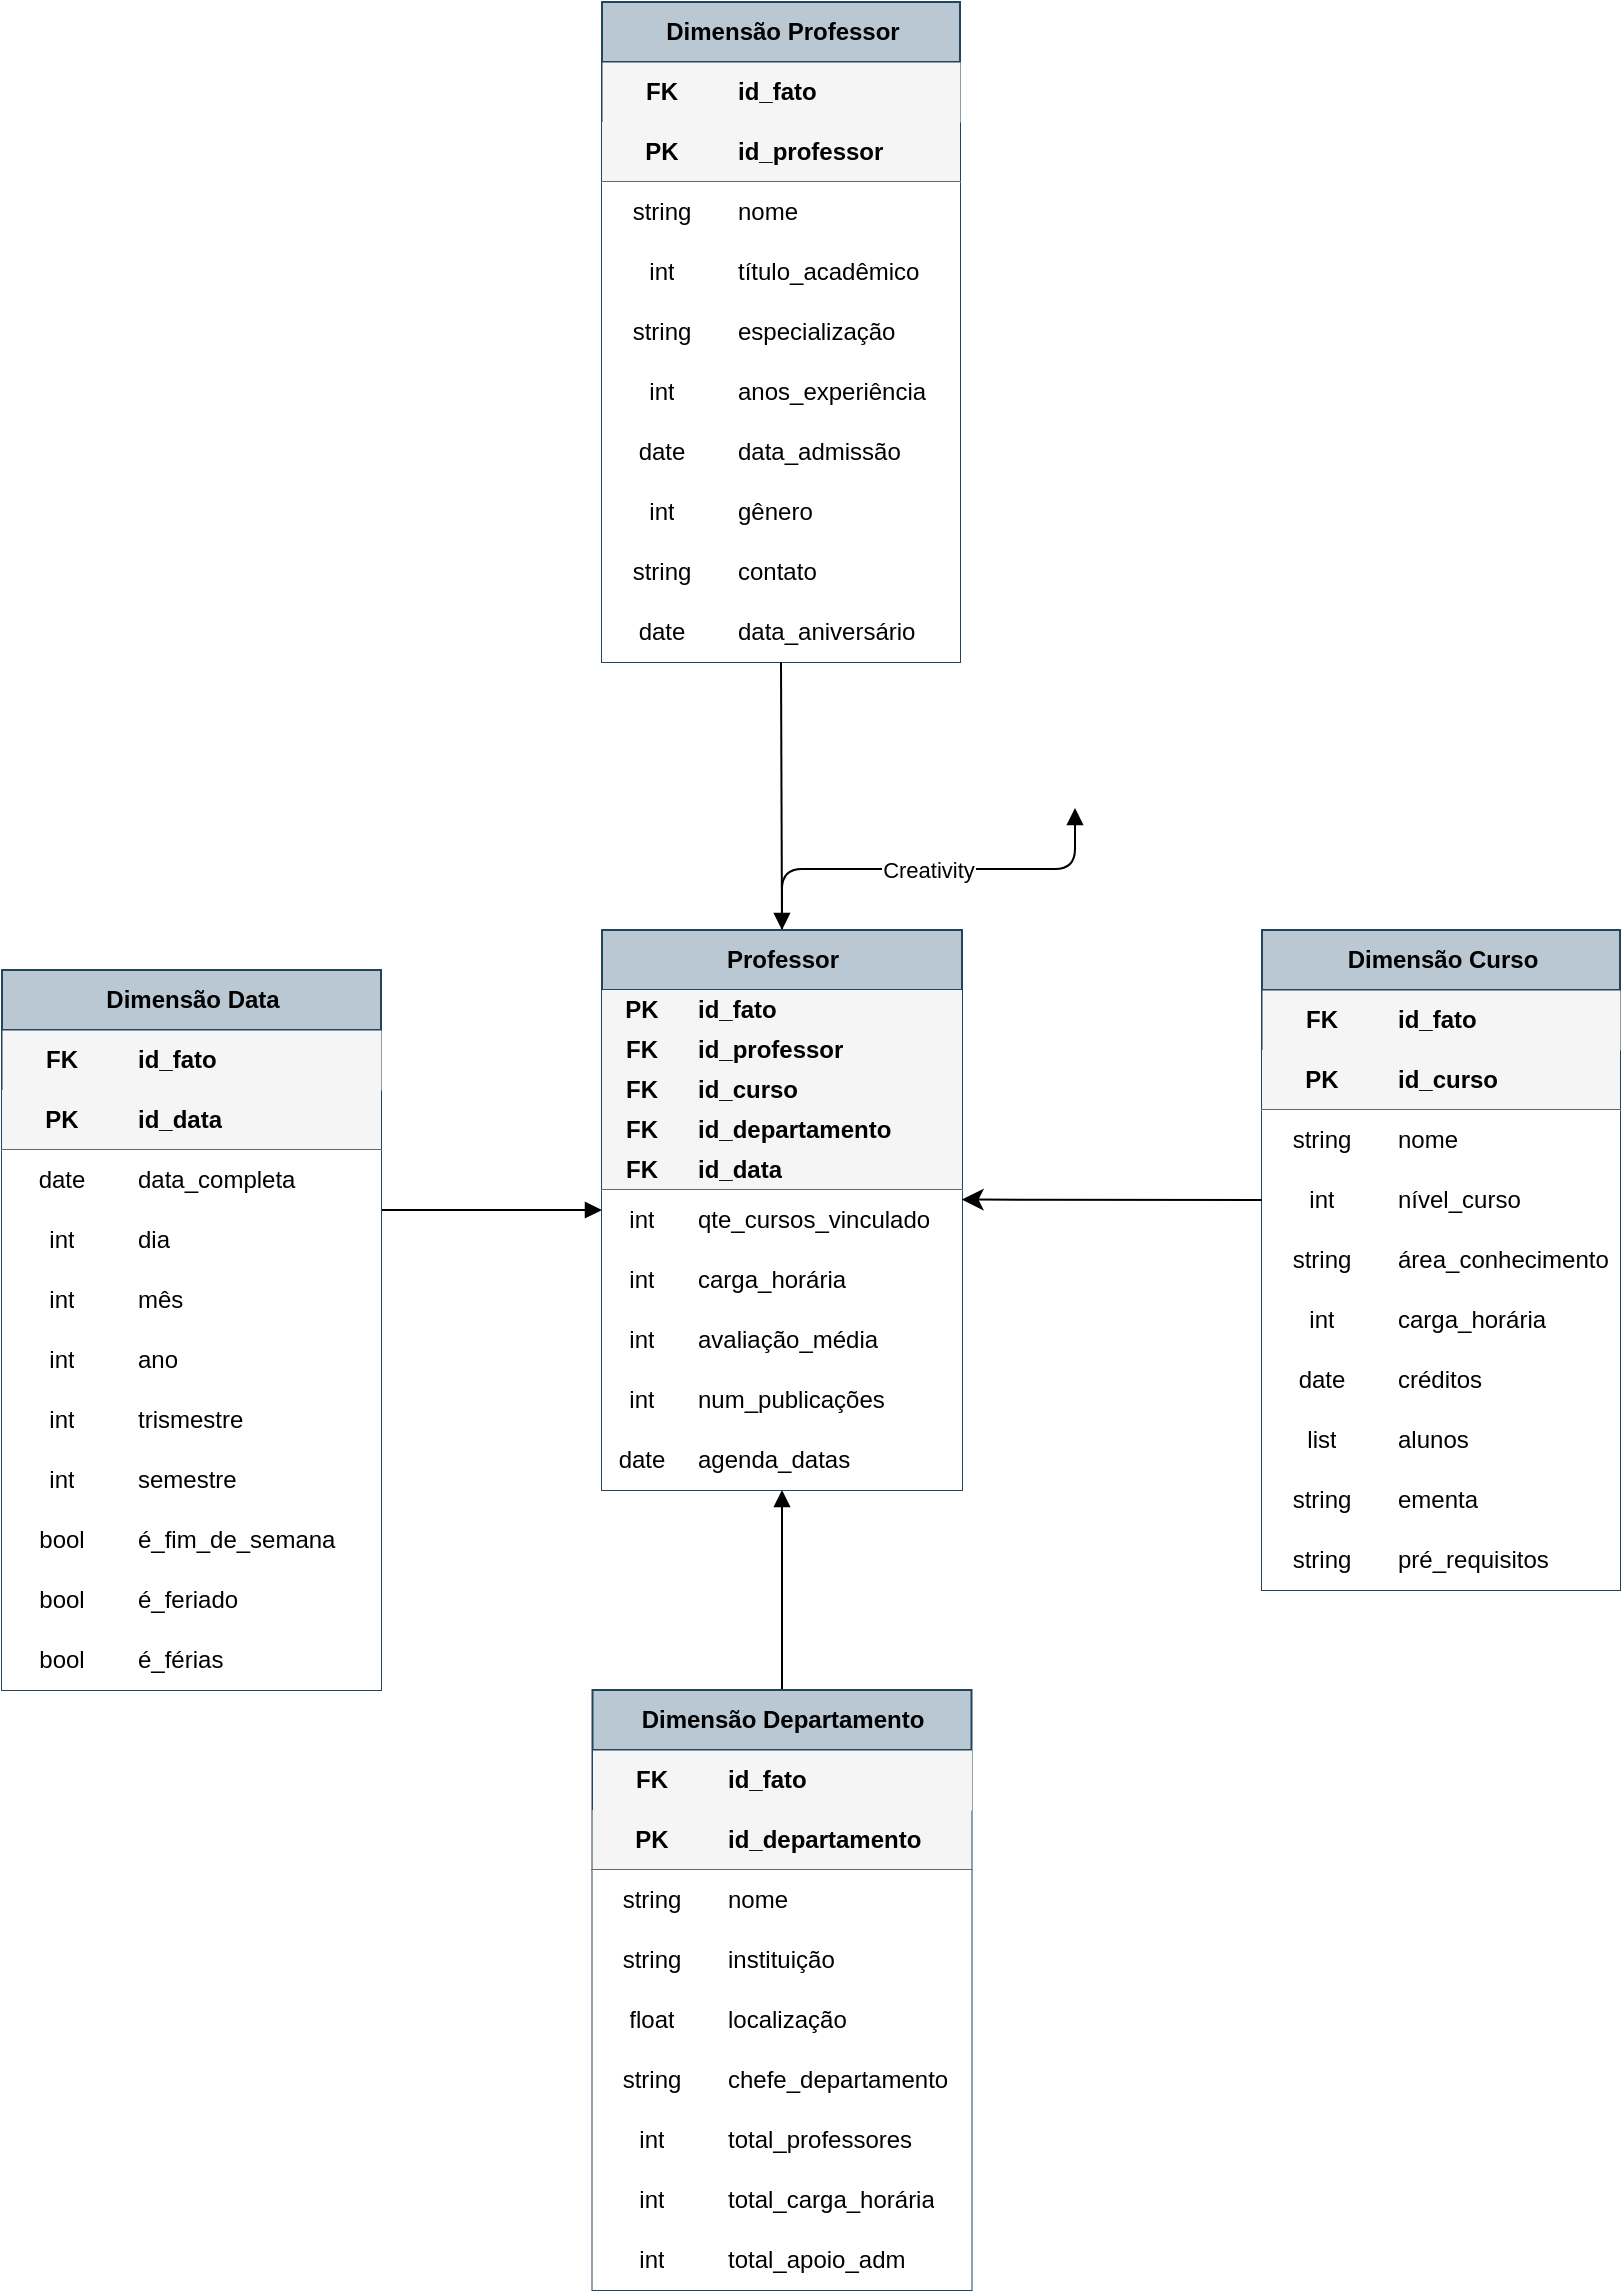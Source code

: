 <mxfile version="24.7.17">
  <diagram name="Página-1" id="LI6zKejqzoOZ4lU1Wwnc">
    <mxGraphModel dx="662" dy="1784" grid="1" gridSize="10" guides="1" tooltips="1" connect="1" arrows="1" fold="1" page="1" pageScale="1" pageWidth="827" pageHeight="1169" math="0" shadow="0">
      <root>
        <mxCell id="0" />
        <mxCell id="1" parent="0" />
        <mxCell id="3" value="Dimensão Professor" style="shape=table;startSize=30;container=1;collapsible=1;childLayout=tableLayout;fixedRows=1;rowLines=0;fontStyle=1;align=center;resizeLast=1;html=1;fillColor=#bac8d3;strokeColor=#23445d;" parent="1" vertex="1">
          <mxGeometry x="470" y="-584" width="179" height="330" as="geometry" />
        </mxCell>
        <mxCell id="rkIAZnVEyB4yk_OKIuoK-241" style="shape=tableRow;horizontal=0;startSize=0;swimlaneHead=0;swimlaneBody=0;fillColor=#f5f5f5;collapsible=0;dropTarget=0;points=[[0,0.5],[1,0.5]];portConstraint=eastwest;top=0;left=0;right=0;bottom=1;html=1;strokeColor=default;fontColor=#333333;strokeWidth=0;" vertex="1" parent="3">
          <mxGeometry y="30" width="179" height="30" as="geometry" />
        </mxCell>
        <mxCell id="rkIAZnVEyB4yk_OKIuoK-242" value="FK" style="shape=partialRectangle;connectable=0;fillColor=none;top=0;left=0;bottom=0;right=0;fontStyle=1;overflow=hidden;html=1;whiteSpace=wrap;" vertex="1" parent="rkIAZnVEyB4yk_OKIuoK-241">
          <mxGeometry width="60" height="30" as="geometry">
            <mxRectangle width="60" height="30" as="alternateBounds" />
          </mxGeometry>
        </mxCell>
        <mxCell id="rkIAZnVEyB4yk_OKIuoK-243" value="id_fato" style="shape=partialRectangle;connectable=0;fillColor=none;top=0;left=0;bottom=0;right=0;align=left;spacingLeft=6;fontStyle=1;overflow=hidden;html=1;whiteSpace=wrap;" vertex="1" parent="rkIAZnVEyB4yk_OKIuoK-241">
          <mxGeometry x="60" width="119" height="30" as="geometry">
            <mxRectangle width="119" height="30" as="alternateBounds" />
          </mxGeometry>
        </mxCell>
        <mxCell id="rkIAZnVEyB4yk_OKIuoK-104" value="" style="shape=tableRow;horizontal=0;startSize=0;swimlaneHead=0;swimlaneBody=0;fillColor=#f5f5f5;collapsible=0;dropTarget=0;points=[[0,0.5],[1,0.5]];portConstraint=eastwest;top=0;left=0;right=0;bottom=1;html=1;strokeColor=#666666;fontColor=#333333;" vertex="1" parent="3">
          <mxGeometry y="60" width="179" height="30" as="geometry" />
        </mxCell>
        <mxCell id="rkIAZnVEyB4yk_OKIuoK-105" value="PK" style="shape=partialRectangle;connectable=0;fillColor=none;top=0;left=0;bottom=0;right=0;fontStyle=1;overflow=hidden;html=1;whiteSpace=wrap;" vertex="1" parent="rkIAZnVEyB4yk_OKIuoK-104">
          <mxGeometry width="60" height="30" as="geometry">
            <mxRectangle width="60" height="30" as="alternateBounds" />
          </mxGeometry>
        </mxCell>
        <mxCell id="rkIAZnVEyB4yk_OKIuoK-106" value="id_professor" style="shape=partialRectangle;connectable=0;fillColor=none;top=0;left=0;bottom=0;right=0;align=left;spacingLeft=6;fontStyle=1;overflow=hidden;html=1;whiteSpace=wrap;" vertex="1" parent="rkIAZnVEyB4yk_OKIuoK-104">
          <mxGeometry x="60" width="119" height="30" as="geometry">
            <mxRectangle width="119" height="30" as="alternateBounds" />
          </mxGeometry>
        </mxCell>
        <mxCell id="rkIAZnVEyB4yk_OKIuoK-107" value="" style="shape=tableRow;horizontal=0;startSize=0;swimlaneHead=0;swimlaneBody=0;collapsible=0;dropTarget=0;points=[[0,0.5],[1,0.5]];portConstraint=eastwest;top=0;left=0;right=0;bottom=0;html=1;" vertex="1" parent="3">
          <mxGeometry y="90" width="179" height="30" as="geometry" />
        </mxCell>
        <mxCell id="rkIAZnVEyB4yk_OKIuoK-108" value="string" style="shape=partialRectangle;connectable=0;fillColor=none;top=0;left=0;bottom=0;right=0;editable=1;overflow=hidden;html=1;whiteSpace=wrap;" vertex="1" parent="rkIAZnVEyB4yk_OKIuoK-107">
          <mxGeometry width="60" height="30" as="geometry">
            <mxRectangle width="60" height="30" as="alternateBounds" />
          </mxGeometry>
        </mxCell>
        <mxCell id="rkIAZnVEyB4yk_OKIuoK-109" value="nome" style="shape=partialRectangle;connectable=0;fillColor=none;top=0;left=0;bottom=0;right=0;align=left;spacingLeft=6;overflow=hidden;html=1;whiteSpace=wrap;" vertex="1" parent="rkIAZnVEyB4yk_OKIuoK-107">
          <mxGeometry x="60" width="119" height="30" as="geometry">
            <mxRectangle width="119" height="30" as="alternateBounds" />
          </mxGeometry>
        </mxCell>
        <mxCell id="rkIAZnVEyB4yk_OKIuoK-114" style="shape=tableRow;horizontal=0;startSize=0;swimlaneHead=0;swimlaneBody=0;collapsible=0;dropTarget=0;points=[[0,0.5],[1,0.5]];portConstraint=eastwest;top=0;left=0;right=0;bottom=0;html=1;" vertex="1" parent="3">
          <mxGeometry y="120" width="179" height="30" as="geometry" />
        </mxCell>
        <mxCell id="rkIAZnVEyB4yk_OKIuoK-115" value="int" style="shape=partialRectangle;connectable=0;fillColor=none;top=0;left=0;bottom=0;right=0;editable=1;overflow=hidden;html=1;whiteSpace=wrap;" vertex="1" parent="rkIAZnVEyB4yk_OKIuoK-114">
          <mxGeometry width="60" height="30" as="geometry">
            <mxRectangle width="60" height="30" as="alternateBounds" />
          </mxGeometry>
        </mxCell>
        <mxCell id="rkIAZnVEyB4yk_OKIuoK-116" value="título_acadêmico" style="shape=partialRectangle;connectable=0;fillColor=none;top=0;left=0;bottom=0;right=0;align=left;spacingLeft=6;overflow=hidden;html=1;whiteSpace=wrap;" vertex="1" parent="rkIAZnVEyB4yk_OKIuoK-114">
          <mxGeometry x="60" width="119" height="30" as="geometry">
            <mxRectangle width="119" height="30" as="alternateBounds" />
          </mxGeometry>
        </mxCell>
        <mxCell id="rkIAZnVEyB4yk_OKIuoK-120" style="shape=tableRow;horizontal=0;startSize=0;swimlaneHead=0;swimlaneBody=0;collapsible=0;dropTarget=0;points=[[0,0.5],[1,0.5]];portConstraint=eastwest;top=0;left=0;right=0;bottom=0;html=1;" vertex="1" parent="3">
          <mxGeometry y="150" width="179" height="30" as="geometry" />
        </mxCell>
        <mxCell id="rkIAZnVEyB4yk_OKIuoK-121" value="string" style="shape=partialRectangle;connectable=0;fillColor=none;top=0;left=0;bottom=0;right=0;editable=1;overflow=hidden;html=1;whiteSpace=wrap;" vertex="1" parent="rkIAZnVEyB4yk_OKIuoK-120">
          <mxGeometry width="60" height="30" as="geometry">
            <mxRectangle width="60" height="30" as="alternateBounds" />
          </mxGeometry>
        </mxCell>
        <mxCell id="rkIAZnVEyB4yk_OKIuoK-122" value="especialização" style="shape=partialRectangle;connectable=0;fillColor=none;top=0;left=0;bottom=0;right=0;align=left;spacingLeft=6;overflow=hidden;html=1;whiteSpace=wrap;" vertex="1" parent="rkIAZnVEyB4yk_OKIuoK-120">
          <mxGeometry x="60" width="119" height="30" as="geometry">
            <mxRectangle width="119" height="30" as="alternateBounds" />
          </mxGeometry>
        </mxCell>
        <mxCell id="rkIAZnVEyB4yk_OKIuoK-123" style="shape=tableRow;horizontal=0;startSize=0;swimlaneHead=0;swimlaneBody=0;collapsible=0;dropTarget=0;points=[[0,0.5],[1,0.5]];portConstraint=eastwest;top=0;left=0;right=0;bottom=0;html=1;" vertex="1" parent="3">
          <mxGeometry y="180" width="179" height="30" as="geometry" />
        </mxCell>
        <mxCell id="rkIAZnVEyB4yk_OKIuoK-124" value="int" style="shape=partialRectangle;connectable=0;fillColor=none;top=0;left=0;bottom=0;right=0;editable=1;overflow=hidden;html=1;whiteSpace=wrap;" vertex="1" parent="rkIAZnVEyB4yk_OKIuoK-123">
          <mxGeometry width="60" height="30" as="geometry">
            <mxRectangle width="60" height="30" as="alternateBounds" />
          </mxGeometry>
        </mxCell>
        <mxCell id="rkIAZnVEyB4yk_OKIuoK-125" value="anos_experiência" style="shape=partialRectangle;connectable=0;fillColor=none;top=0;left=0;bottom=0;right=0;align=left;spacingLeft=6;overflow=hidden;html=1;whiteSpace=wrap;" vertex="1" parent="rkIAZnVEyB4yk_OKIuoK-123">
          <mxGeometry x="60" width="119" height="30" as="geometry">
            <mxRectangle width="119" height="30" as="alternateBounds" />
          </mxGeometry>
        </mxCell>
        <mxCell id="rkIAZnVEyB4yk_OKIuoK-126" style="shape=tableRow;horizontal=0;startSize=0;swimlaneHead=0;swimlaneBody=0;collapsible=0;dropTarget=0;points=[[0,0.5],[1,0.5]];portConstraint=eastwest;top=0;left=0;right=0;bottom=0;html=1;" vertex="1" parent="3">
          <mxGeometry y="210" width="179" height="30" as="geometry" />
        </mxCell>
        <mxCell id="rkIAZnVEyB4yk_OKIuoK-127" value="date" style="shape=partialRectangle;connectable=0;fillColor=none;top=0;left=0;bottom=0;right=0;editable=1;overflow=hidden;html=1;whiteSpace=wrap;" vertex="1" parent="rkIAZnVEyB4yk_OKIuoK-126">
          <mxGeometry width="60" height="30" as="geometry">
            <mxRectangle width="60" height="30" as="alternateBounds" />
          </mxGeometry>
        </mxCell>
        <mxCell id="rkIAZnVEyB4yk_OKIuoK-128" value="data_admissão" style="shape=partialRectangle;connectable=0;top=0;left=0;bottom=0;right=0;align=left;spacingLeft=6;overflow=hidden;html=1;whiteSpace=wrap;" vertex="1" parent="rkIAZnVEyB4yk_OKIuoK-126">
          <mxGeometry x="60" width="119" height="30" as="geometry">
            <mxRectangle width="119" height="30" as="alternateBounds" />
          </mxGeometry>
        </mxCell>
        <mxCell id="rkIAZnVEyB4yk_OKIuoK-129" style="shape=tableRow;horizontal=0;startSize=0;swimlaneHead=0;swimlaneBody=0;collapsible=0;dropTarget=0;points=[[0,0.5],[1,0.5]];portConstraint=eastwest;top=0;left=0;right=0;bottom=0;html=1;" vertex="1" parent="3">
          <mxGeometry y="240" width="179" height="30" as="geometry" />
        </mxCell>
        <mxCell id="rkIAZnVEyB4yk_OKIuoK-130" value="int" style="shape=partialRectangle;connectable=0;fillColor=none;top=0;left=0;bottom=0;right=0;editable=1;overflow=hidden;html=1;whiteSpace=wrap;" vertex="1" parent="rkIAZnVEyB4yk_OKIuoK-129">
          <mxGeometry width="60" height="30" as="geometry">
            <mxRectangle width="60" height="30" as="alternateBounds" />
          </mxGeometry>
        </mxCell>
        <mxCell id="rkIAZnVEyB4yk_OKIuoK-131" value="gênero" style="shape=partialRectangle;connectable=0;fillColor=none;top=0;left=0;bottom=0;right=0;align=left;spacingLeft=6;overflow=hidden;html=1;whiteSpace=wrap;" vertex="1" parent="rkIAZnVEyB4yk_OKIuoK-129">
          <mxGeometry x="60" width="119" height="30" as="geometry">
            <mxRectangle width="119" height="30" as="alternateBounds" />
          </mxGeometry>
        </mxCell>
        <mxCell id="rkIAZnVEyB4yk_OKIuoK-132" style="shape=tableRow;horizontal=0;startSize=0;swimlaneHead=0;swimlaneBody=0;collapsible=0;dropTarget=0;points=[[0,0.5],[1,0.5]];portConstraint=eastwest;top=0;left=0;right=0;bottom=0;html=1;" vertex="1" parent="3">
          <mxGeometry y="270" width="179" height="30" as="geometry" />
        </mxCell>
        <mxCell id="rkIAZnVEyB4yk_OKIuoK-133" value="string" style="shape=partialRectangle;connectable=0;fillColor=none;top=0;left=0;bottom=0;right=0;editable=1;overflow=hidden;html=1;whiteSpace=wrap;" vertex="1" parent="rkIAZnVEyB4yk_OKIuoK-132">
          <mxGeometry width="60" height="30" as="geometry">
            <mxRectangle width="60" height="30" as="alternateBounds" />
          </mxGeometry>
        </mxCell>
        <mxCell id="rkIAZnVEyB4yk_OKIuoK-134" value="contato" style="shape=partialRectangle;connectable=0;fillColor=none;top=0;left=0;bottom=0;right=0;align=left;spacingLeft=6;overflow=hidden;html=1;whiteSpace=wrap;" vertex="1" parent="rkIAZnVEyB4yk_OKIuoK-132">
          <mxGeometry x="60" width="119" height="30" as="geometry">
            <mxRectangle width="119" height="30" as="alternateBounds" />
          </mxGeometry>
        </mxCell>
        <mxCell id="rkIAZnVEyB4yk_OKIuoK-135" style="shape=tableRow;horizontal=0;startSize=0;swimlaneHead=0;swimlaneBody=0;collapsible=0;dropTarget=0;points=[[0,0.5],[1,0.5]];portConstraint=eastwest;top=0;left=0;right=0;bottom=0;html=1;" vertex="1" parent="3">
          <mxGeometry y="300" width="179" height="30" as="geometry" />
        </mxCell>
        <mxCell id="rkIAZnVEyB4yk_OKIuoK-136" value="date" style="shape=partialRectangle;connectable=0;fillColor=none;top=0;left=0;bottom=0;right=0;editable=1;overflow=hidden;html=1;whiteSpace=wrap;" vertex="1" parent="rkIAZnVEyB4yk_OKIuoK-135">
          <mxGeometry width="60" height="30" as="geometry">
            <mxRectangle width="60" height="30" as="alternateBounds" />
          </mxGeometry>
        </mxCell>
        <mxCell id="rkIAZnVEyB4yk_OKIuoK-137" value="data_aniversário" style="shape=partialRectangle;connectable=0;fillColor=none;top=0;left=0;bottom=0;right=0;align=left;spacingLeft=6;overflow=hidden;html=1;whiteSpace=wrap;" vertex="1" parent="rkIAZnVEyB4yk_OKIuoK-135">
          <mxGeometry x="60" width="119" height="30" as="geometry">
            <mxRectangle width="119" height="30" as="alternateBounds" />
          </mxGeometry>
        </mxCell>
        <mxCell id="8" value="" style="startArrow=none;endArrow=block;entryX=0.5;entryY=0;entryDx=0;entryDy=0;edgeStyle=elbowEdgeStyle;elbow=horizontal;exitX=0.5;exitY=1;exitDx=0;exitDy=0;" parent="1" source="3" target="2" edge="1">
          <mxGeometry relative="1" as="geometry">
            <mxPoint x="397.003" y="-278.999" as="sourcePoint" />
            <mxPoint x="519" y="-40" as="targetPoint" />
          </mxGeometry>
        </mxCell>
        <mxCell id="9" value="" style="startArrow=none;endArrow=block;exitX=0;exitY=0.5;exitDx=0;exitDy=0;entryX=0;entryY=0.5;entryDx=0;entryDy=0;" parent="1" target="2" edge="1">
          <mxGeometry x="0.613" y="3" relative="1" as="geometry">
            <mxPoint x="360" y="20" as="sourcePoint" />
            <mxPoint as="offset" />
          </mxGeometry>
        </mxCell>
        <mxCell id="10" value="" style="startArrow=none;endArrow=block;exitX=0.5;exitY=0;elbow=vertical;entryX=0.5;entryY=1;entryDx=0;entryDy=0;exitDx=0;exitDy=0;" parent="1" source="rkIAZnVEyB4yk_OKIuoK-167" target="2" edge="1">
          <mxGeometry x="-0.163" y="13" relative="1" as="geometry">
            <mxPoint x="560" y="280" as="sourcePoint" />
            <mxPoint as="offset" />
          </mxGeometry>
        </mxCell>
        <mxCell id="12" value="Creativity" style="startArrow=none;endArrow=block;exitX=0.5;exitY=0;entryX=0.633;entryY=1.055;exitDx=0;exitDy=0;entryDx=0;entryDy=0;edgeStyle=elbowEdgeStyle;elbow=vertical;entryPerimeter=0;" parent="1" source="2" target="rkIAZnVEyB4yk_OKIuoK-163" edge="1">
          <mxGeometry relative="1" as="geometry">
            <mxPoint x="499.995" y="-82.009" as="sourcePoint" />
            <mxPoint x="706.5" y="-181" as="targetPoint" />
            <mxPoint as="offset" />
          </mxGeometry>
        </mxCell>
        <object label="Professor" id_fato="PK" id_professor="FK -&gt; dimensão Professor" id_curso="FK -&gt; dimensão Curso" id_departamento="FK -&gt; dimensão Departamento" id_data="FK -&gt; dimensão Data" id="2">
          <mxCell style="shape=table;startSize=30;container=1;collapsible=1;childLayout=tableLayout;fixedRows=1;rowLines=0;fontStyle=1;align=center;resizeLast=1;html=1;fillColor=#bac8d3;strokeColor=#23445d;" parent="1" vertex="1">
            <mxGeometry x="470" y="-120" width="180" height="280" as="geometry">
              <mxRectangle x="470" y="-120" width="90" height="30" as="alternateBounds" />
            </mxGeometry>
          </mxCell>
        </object>
        <mxCell id="rkIAZnVEyB4yk_OKIuoK-31" value="" style="shape=tableRow;horizontal=0;startSize=0;swimlaneHead=0;swimlaneBody=0;fillColor=#f5f5f5;collapsible=0;dropTarget=0;points=[[0,0.5],[1,0.5]];portConstraint=eastwest;top=0;left=0;right=0;bottom=0;html=1;fontColor=#333333;strokeColor=#666666;" vertex="1" parent="2">
          <mxGeometry y="30" width="180" height="20" as="geometry" />
        </mxCell>
        <mxCell id="rkIAZnVEyB4yk_OKIuoK-32" value="PK" style="shape=partialRectangle;connectable=0;fillColor=none;top=0;left=0;bottom=0;right=0;fontStyle=1;overflow=hidden;html=1;whiteSpace=wrap;" vertex="1" parent="rkIAZnVEyB4yk_OKIuoK-31">
          <mxGeometry width="40" height="20" as="geometry">
            <mxRectangle width="40" height="20" as="alternateBounds" />
          </mxGeometry>
        </mxCell>
        <mxCell id="rkIAZnVEyB4yk_OKIuoK-33" value="id_fato" style="shape=partialRectangle;connectable=0;fillColor=none;top=0;left=0;bottom=0;right=0;align=left;spacingLeft=6;fontStyle=1;overflow=hidden;html=1;whiteSpace=wrap;" vertex="1" parent="rkIAZnVEyB4yk_OKIuoK-31">
          <mxGeometry x="40" width="140" height="20" as="geometry">
            <mxRectangle width="140" height="20" as="alternateBounds" />
          </mxGeometry>
        </mxCell>
        <mxCell id="rkIAZnVEyB4yk_OKIuoK-45" style="shape=tableRow;horizontal=0;startSize=0;swimlaneHead=0;swimlaneBody=0;fillColor=#f5f5f5;collapsible=0;dropTarget=0;points=[[0,0.5],[1,0.5]];portConstraint=eastwest;top=0;left=0;right=0;bottom=0;html=1;fontColor=#333333;strokeColor=#666666;" vertex="1" parent="2">
          <mxGeometry y="50" width="180" height="20" as="geometry" />
        </mxCell>
        <mxCell id="rkIAZnVEyB4yk_OKIuoK-46" value="FK" style="shape=partialRectangle;connectable=0;fillColor=none;top=0;left=0;bottom=0;right=0;fontStyle=1;overflow=hidden;html=1;whiteSpace=wrap;" vertex="1" parent="rkIAZnVEyB4yk_OKIuoK-45">
          <mxGeometry width="40" height="20" as="geometry">
            <mxRectangle width="40" height="20" as="alternateBounds" />
          </mxGeometry>
        </mxCell>
        <mxCell id="rkIAZnVEyB4yk_OKIuoK-47" value="id_professor" style="shape=partialRectangle;connectable=0;fillColor=none;top=0;left=0;bottom=0;right=0;align=left;spacingLeft=6;fontStyle=1;overflow=hidden;html=1;whiteSpace=wrap;" vertex="1" parent="rkIAZnVEyB4yk_OKIuoK-45">
          <mxGeometry x="40" width="140" height="20" as="geometry">
            <mxRectangle width="140" height="20" as="alternateBounds" />
          </mxGeometry>
        </mxCell>
        <mxCell id="rkIAZnVEyB4yk_OKIuoK-84" style="shape=tableRow;horizontal=0;startSize=0;swimlaneHead=0;swimlaneBody=0;fillColor=#f5f5f5;collapsible=0;dropTarget=0;points=[[0,0.5],[1,0.5]];portConstraint=eastwest;top=0;left=0;right=0;bottom=0;html=1;fontColor=#333333;strokeColor=#666666;" vertex="1" parent="2">
          <mxGeometry y="70" width="180" height="20" as="geometry" />
        </mxCell>
        <mxCell id="rkIAZnVEyB4yk_OKIuoK-85" value="FK" style="shape=partialRectangle;connectable=0;fillColor=none;top=0;left=0;bottom=0;right=0;fontStyle=1;overflow=hidden;html=1;whiteSpace=wrap;" vertex="1" parent="rkIAZnVEyB4yk_OKIuoK-84">
          <mxGeometry width="40" height="20" as="geometry">
            <mxRectangle width="40" height="20" as="alternateBounds" />
          </mxGeometry>
        </mxCell>
        <mxCell id="rkIAZnVEyB4yk_OKIuoK-86" value="id_curso" style="shape=partialRectangle;connectable=0;fillColor=none;top=0;left=0;bottom=0;right=0;align=left;spacingLeft=6;fontStyle=1;overflow=hidden;html=1;whiteSpace=wrap;" vertex="1" parent="rkIAZnVEyB4yk_OKIuoK-84">
          <mxGeometry x="40" width="140" height="20" as="geometry">
            <mxRectangle width="140" height="20" as="alternateBounds" />
          </mxGeometry>
        </mxCell>
        <mxCell id="rkIAZnVEyB4yk_OKIuoK-81" style="shape=tableRow;horizontal=0;startSize=0;swimlaneHead=0;swimlaneBody=0;fillColor=#f5f5f5;collapsible=0;dropTarget=0;points=[[0,0.5],[1,0.5]];portConstraint=eastwest;top=0;left=0;right=0;bottom=0;html=1;fontColor=#333333;strokeColor=#666666;" vertex="1" parent="2">
          <mxGeometry y="90" width="180" height="20" as="geometry" />
        </mxCell>
        <mxCell id="rkIAZnVEyB4yk_OKIuoK-82" value="FK" style="shape=partialRectangle;connectable=0;fillColor=none;top=0;left=0;bottom=0;right=0;fontStyle=1;overflow=hidden;html=1;whiteSpace=wrap;" vertex="1" parent="rkIAZnVEyB4yk_OKIuoK-81">
          <mxGeometry width="40" height="20" as="geometry">
            <mxRectangle width="40" height="20" as="alternateBounds" />
          </mxGeometry>
        </mxCell>
        <mxCell id="rkIAZnVEyB4yk_OKIuoK-83" value="id_departamento" style="shape=partialRectangle;connectable=0;fillColor=none;top=0;left=0;bottom=0;right=0;align=left;spacingLeft=6;fontStyle=1;overflow=hidden;html=1;whiteSpace=wrap;" vertex="1" parent="rkIAZnVEyB4yk_OKIuoK-81">
          <mxGeometry x="40" width="140" height="20" as="geometry">
            <mxRectangle width="140" height="20" as="alternateBounds" />
          </mxGeometry>
        </mxCell>
        <mxCell id="rkIAZnVEyB4yk_OKIuoK-34" value="" style="shape=tableRow;horizontal=0;startSize=0;swimlaneHead=0;swimlaneBody=0;fillColor=#f5f5f5;collapsible=0;dropTarget=0;points=[[0,0.5],[1,0.5]];portConstraint=eastwest;top=0;left=0;right=0;bottom=1;html=1;fontColor=#333333;strokeColor=#666666;" vertex="1" parent="2">
          <mxGeometry y="110" width="180" height="20" as="geometry" />
        </mxCell>
        <mxCell id="rkIAZnVEyB4yk_OKIuoK-35" value="FK" style="shape=partialRectangle;connectable=0;fillColor=none;top=0;left=0;bottom=0;right=0;fontStyle=1;overflow=hidden;html=1;whiteSpace=wrap;" vertex="1" parent="rkIAZnVEyB4yk_OKIuoK-34">
          <mxGeometry width="40" height="20" as="geometry">
            <mxRectangle width="40" height="20" as="alternateBounds" />
          </mxGeometry>
        </mxCell>
        <mxCell id="rkIAZnVEyB4yk_OKIuoK-36" value="id_data" style="shape=partialRectangle;connectable=0;fillColor=none;top=0;left=0;bottom=0;right=0;align=left;spacingLeft=6;fontStyle=1;overflow=hidden;html=1;whiteSpace=wrap;" vertex="1" parent="rkIAZnVEyB4yk_OKIuoK-34">
          <mxGeometry x="40" width="140" height="20" as="geometry">
            <mxRectangle width="140" height="20" as="alternateBounds" />
          </mxGeometry>
        </mxCell>
        <mxCell id="rkIAZnVEyB4yk_OKIuoK-37" value="" style="shape=tableRow;horizontal=0;startSize=0;swimlaneHead=0;swimlaneBody=0;collapsible=0;dropTarget=0;points=[[0,0.5],[1,0.5]];portConstraint=eastwest;top=0;left=0;right=0;bottom=0;html=1;" vertex="1" parent="2">
          <mxGeometry y="130" width="180" height="30" as="geometry" />
        </mxCell>
        <mxCell id="rkIAZnVEyB4yk_OKIuoK-38" value="int" style="shape=partialRectangle;connectable=0;fillColor=none;top=0;left=0;bottom=0;right=0;editable=1;overflow=hidden;html=1;whiteSpace=wrap;" vertex="1" parent="rkIAZnVEyB4yk_OKIuoK-37">
          <mxGeometry width="40" height="30" as="geometry">
            <mxRectangle width="40" height="30" as="alternateBounds" />
          </mxGeometry>
        </mxCell>
        <mxCell id="rkIAZnVEyB4yk_OKIuoK-39" value="qte_cursos_vinculado" style="shape=partialRectangle;connectable=0;fillColor=none;top=0;left=0;bottom=0;right=0;align=left;spacingLeft=6;overflow=hidden;html=1;whiteSpace=wrap;" vertex="1" parent="rkIAZnVEyB4yk_OKIuoK-37">
          <mxGeometry x="40" width="140" height="30" as="geometry">
            <mxRectangle width="140" height="30" as="alternateBounds" />
          </mxGeometry>
        </mxCell>
        <mxCell id="rkIAZnVEyB4yk_OKIuoK-88" style="shape=tableRow;horizontal=0;startSize=0;swimlaneHead=0;swimlaneBody=0;collapsible=0;dropTarget=0;points=[[0,0.5],[1,0.5]];portConstraint=eastwest;top=0;left=0;right=0;bottom=0;html=1;strokeColor=#000000;" vertex="1" parent="2">
          <mxGeometry y="160" width="180" height="30" as="geometry" />
        </mxCell>
        <mxCell id="rkIAZnVEyB4yk_OKIuoK-89" value="int" style="shape=partialRectangle;connectable=0;fillColor=none;top=0;left=0;bottom=0;right=0;editable=1;overflow=hidden;html=1;whiteSpace=wrap;" vertex="1" parent="rkIAZnVEyB4yk_OKIuoK-88">
          <mxGeometry width="40" height="30" as="geometry">
            <mxRectangle width="40" height="30" as="alternateBounds" />
          </mxGeometry>
        </mxCell>
        <mxCell id="rkIAZnVEyB4yk_OKIuoK-90" value="carga_horária" style="shape=partialRectangle;connectable=0;fillColor=none;top=0;left=0;bottom=0;right=0;align=left;spacingLeft=6;overflow=hidden;html=1;whiteSpace=wrap;" vertex="1" parent="rkIAZnVEyB4yk_OKIuoK-88">
          <mxGeometry x="40" width="140" height="30" as="geometry">
            <mxRectangle width="140" height="30" as="alternateBounds" />
          </mxGeometry>
        </mxCell>
        <mxCell id="rkIAZnVEyB4yk_OKIuoK-91" style="shape=tableRow;horizontal=0;startSize=0;swimlaneHead=0;swimlaneBody=0;collapsible=0;dropTarget=0;points=[[0,0.5],[1,0.5]];portConstraint=eastwest;top=0;left=0;right=0;bottom=0;html=1;" vertex="1" parent="2">
          <mxGeometry y="190" width="180" height="30" as="geometry" />
        </mxCell>
        <mxCell id="rkIAZnVEyB4yk_OKIuoK-92" value="int" style="shape=partialRectangle;connectable=0;fillColor=none;top=0;left=0;bottom=0;right=0;editable=1;overflow=hidden;html=1;whiteSpace=wrap;" vertex="1" parent="rkIAZnVEyB4yk_OKIuoK-91">
          <mxGeometry width="40" height="30" as="geometry">
            <mxRectangle width="40" height="30" as="alternateBounds" />
          </mxGeometry>
        </mxCell>
        <mxCell id="rkIAZnVEyB4yk_OKIuoK-93" value="avaliação_média" style="shape=partialRectangle;connectable=0;fillColor=none;top=0;left=0;bottom=0;right=0;align=left;spacingLeft=6;overflow=hidden;html=1;whiteSpace=wrap;" vertex="1" parent="rkIAZnVEyB4yk_OKIuoK-91">
          <mxGeometry x="40" width="140" height="30" as="geometry">
            <mxRectangle width="140" height="30" as="alternateBounds" />
          </mxGeometry>
        </mxCell>
        <mxCell id="rkIAZnVEyB4yk_OKIuoK-94" style="shape=tableRow;horizontal=0;startSize=0;swimlaneHead=0;swimlaneBody=0;collapsible=0;dropTarget=0;points=[[0,0.5],[1,0.5]];portConstraint=eastwest;top=0;left=0;right=0;bottom=0;html=1;" vertex="1" parent="2">
          <mxGeometry y="220" width="180" height="30" as="geometry" />
        </mxCell>
        <mxCell id="rkIAZnVEyB4yk_OKIuoK-95" value="int" style="shape=partialRectangle;connectable=0;fillColor=none;top=0;left=0;bottom=0;right=0;editable=1;overflow=hidden;html=1;whiteSpace=wrap;" vertex="1" parent="rkIAZnVEyB4yk_OKIuoK-94">
          <mxGeometry width="40" height="30" as="geometry">
            <mxRectangle width="40" height="30" as="alternateBounds" />
          </mxGeometry>
        </mxCell>
        <mxCell id="rkIAZnVEyB4yk_OKIuoK-96" value="num_publicações" style="shape=partialRectangle;connectable=0;fillColor=none;top=0;left=0;bottom=0;right=0;align=left;spacingLeft=6;overflow=hidden;html=1;whiteSpace=wrap;" vertex="1" parent="rkIAZnVEyB4yk_OKIuoK-94">
          <mxGeometry x="40" width="140" height="30" as="geometry">
            <mxRectangle width="140" height="30" as="alternateBounds" />
          </mxGeometry>
        </mxCell>
        <mxCell id="rkIAZnVEyB4yk_OKIuoK-97" style="shape=tableRow;horizontal=0;startSize=0;swimlaneHead=0;swimlaneBody=0;collapsible=0;dropTarget=0;points=[[0,0.5],[1,0.5]];portConstraint=eastwest;top=0;left=0;right=0;bottom=0;html=1;" vertex="1" parent="2">
          <mxGeometry y="250" width="180" height="30" as="geometry" />
        </mxCell>
        <mxCell id="rkIAZnVEyB4yk_OKIuoK-98" value="date" style="shape=partialRectangle;connectable=0;fillColor=none;top=0;left=0;bottom=0;right=0;editable=1;overflow=hidden;html=1;whiteSpace=wrap;" vertex="1" parent="rkIAZnVEyB4yk_OKIuoK-97">
          <mxGeometry width="40" height="30" as="geometry">
            <mxRectangle width="40" height="30" as="alternateBounds" />
          </mxGeometry>
        </mxCell>
        <mxCell id="rkIAZnVEyB4yk_OKIuoK-99" value="agenda_datas" style="shape=partialRectangle;connectable=0;fillColor=none;top=0;left=0;bottom=0;right=0;align=left;spacingLeft=6;overflow=hidden;html=1;whiteSpace=wrap;" vertex="1" parent="rkIAZnVEyB4yk_OKIuoK-97">
          <mxGeometry x="40" width="140" height="30" as="geometry">
            <mxRectangle width="140" height="30" as="alternateBounds" />
          </mxGeometry>
        </mxCell>
        <mxCell id="rkIAZnVEyB4yk_OKIuoK-138" value="Dimensão Curso" style="shape=table;startSize=30;container=1;collapsible=1;childLayout=tableLayout;fixedRows=1;rowLines=0;fontStyle=1;align=center;resizeLast=1;html=1;fillColor=#bac8d3;strokeColor=#23445d;" vertex="1" parent="1">
          <mxGeometry x="800" y="-120" width="179" height="330" as="geometry" />
        </mxCell>
        <mxCell id="rkIAZnVEyB4yk_OKIuoK-232" style="shape=tableRow;horizontal=0;startSize=0;swimlaneHead=0;swimlaneBody=0;fillColor=#f5f5f5;collapsible=0;dropTarget=0;points=[[0,0.5],[1,0.5]];portConstraint=eastwest;top=0;left=0;right=0;bottom=1;html=1;fontColor=#333333;strokeColor=default;strokeWidth=0;" vertex="1" parent="rkIAZnVEyB4yk_OKIuoK-138">
          <mxGeometry y="30" width="179" height="30" as="geometry" />
        </mxCell>
        <mxCell id="rkIAZnVEyB4yk_OKIuoK-233" value="FK" style="shape=partialRectangle;connectable=0;fillColor=none;top=0;left=0;bottom=0;right=0;fontStyle=1;overflow=hidden;html=1;whiteSpace=wrap;" vertex="1" parent="rkIAZnVEyB4yk_OKIuoK-232">
          <mxGeometry width="60" height="30" as="geometry">
            <mxRectangle width="60" height="30" as="alternateBounds" />
          </mxGeometry>
        </mxCell>
        <mxCell id="rkIAZnVEyB4yk_OKIuoK-234" value="id_fato" style="shape=partialRectangle;connectable=0;fillColor=none;top=0;left=0;bottom=0;right=0;align=left;spacingLeft=6;fontStyle=1;overflow=hidden;html=1;whiteSpace=wrap;" vertex="1" parent="rkIAZnVEyB4yk_OKIuoK-232">
          <mxGeometry x="60" width="119" height="30" as="geometry">
            <mxRectangle width="119" height="30" as="alternateBounds" />
          </mxGeometry>
        </mxCell>
        <mxCell id="rkIAZnVEyB4yk_OKIuoK-139" value="" style="shape=tableRow;horizontal=0;startSize=0;swimlaneHead=0;swimlaneBody=0;fillColor=#f5f5f5;collapsible=0;dropTarget=0;points=[[0,0.5],[1,0.5]];portConstraint=eastwest;top=0;left=0;right=0;bottom=1;html=1;fontColor=#333333;strokeColor=#666666;" vertex="1" parent="rkIAZnVEyB4yk_OKIuoK-138">
          <mxGeometry y="60" width="179" height="30" as="geometry" />
        </mxCell>
        <mxCell id="rkIAZnVEyB4yk_OKIuoK-140" value="PK" style="shape=partialRectangle;connectable=0;fillColor=none;top=0;left=0;bottom=0;right=0;fontStyle=1;overflow=hidden;html=1;whiteSpace=wrap;" vertex="1" parent="rkIAZnVEyB4yk_OKIuoK-139">
          <mxGeometry width="60" height="30" as="geometry">
            <mxRectangle width="60" height="30" as="alternateBounds" />
          </mxGeometry>
        </mxCell>
        <mxCell id="rkIAZnVEyB4yk_OKIuoK-141" value="id_curso" style="shape=partialRectangle;connectable=0;fillColor=none;top=0;left=0;bottom=0;right=0;align=left;spacingLeft=6;fontStyle=1;overflow=hidden;html=1;whiteSpace=wrap;" vertex="1" parent="rkIAZnVEyB4yk_OKIuoK-139">
          <mxGeometry x="60" width="119" height="30" as="geometry">
            <mxRectangle width="119" height="30" as="alternateBounds" />
          </mxGeometry>
        </mxCell>
        <mxCell id="rkIAZnVEyB4yk_OKIuoK-142" value="" style="shape=tableRow;horizontal=0;startSize=0;swimlaneHead=0;swimlaneBody=0;collapsible=0;dropTarget=0;points=[[0,0.5],[1,0.5]];portConstraint=eastwest;top=0;left=0;right=0;bottom=0;html=1;" vertex="1" parent="rkIAZnVEyB4yk_OKIuoK-138">
          <mxGeometry y="90" width="179" height="30" as="geometry" />
        </mxCell>
        <mxCell id="rkIAZnVEyB4yk_OKIuoK-143" value="string" style="shape=partialRectangle;connectable=0;fillColor=none;top=0;left=0;bottom=0;right=0;editable=1;overflow=hidden;html=1;whiteSpace=wrap;" vertex="1" parent="rkIAZnVEyB4yk_OKIuoK-142">
          <mxGeometry width="60" height="30" as="geometry">
            <mxRectangle width="60" height="30" as="alternateBounds" />
          </mxGeometry>
        </mxCell>
        <mxCell id="rkIAZnVEyB4yk_OKIuoK-144" value="nome" style="shape=partialRectangle;connectable=0;fillColor=none;top=0;left=0;bottom=0;right=0;align=left;spacingLeft=6;overflow=hidden;html=1;whiteSpace=wrap;" vertex="1" parent="rkIAZnVEyB4yk_OKIuoK-142">
          <mxGeometry x="60" width="119" height="30" as="geometry">
            <mxRectangle width="119" height="30" as="alternateBounds" />
          </mxGeometry>
        </mxCell>
        <mxCell id="rkIAZnVEyB4yk_OKIuoK-145" style="shape=tableRow;horizontal=0;startSize=0;swimlaneHead=0;swimlaneBody=0;collapsible=0;dropTarget=0;points=[[0,0.5],[1,0.5]];portConstraint=eastwest;top=0;left=0;right=0;bottom=0;html=1;" vertex="1" parent="rkIAZnVEyB4yk_OKIuoK-138">
          <mxGeometry y="120" width="179" height="30" as="geometry" />
        </mxCell>
        <mxCell id="rkIAZnVEyB4yk_OKIuoK-146" value="int" style="shape=partialRectangle;connectable=0;fillColor=none;top=0;left=0;bottom=0;right=0;editable=1;overflow=hidden;html=1;whiteSpace=wrap;" vertex="1" parent="rkIAZnVEyB4yk_OKIuoK-145">
          <mxGeometry width="60" height="30" as="geometry">
            <mxRectangle width="60" height="30" as="alternateBounds" />
          </mxGeometry>
        </mxCell>
        <mxCell id="rkIAZnVEyB4yk_OKIuoK-147" value="nível_curso" style="shape=partialRectangle;connectable=0;fillColor=none;top=0;left=0;bottom=0;right=0;align=left;spacingLeft=6;overflow=hidden;html=1;whiteSpace=wrap;" vertex="1" parent="rkIAZnVEyB4yk_OKIuoK-145">
          <mxGeometry x="60" width="119" height="30" as="geometry">
            <mxRectangle width="119" height="30" as="alternateBounds" />
          </mxGeometry>
        </mxCell>
        <mxCell id="rkIAZnVEyB4yk_OKIuoK-148" style="shape=tableRow;horizontal=0;startSize=0;swimlaneHead=0;swimlaneBody=0;collapsible=0;dropTarget=0;points=[[0,0.5],[1,0.5]];portConstraint=eastwest;top=0;left=0;right=0;bottom=0;html=1;" vertex="1" parent="rkIAZnVEyB4yk_OKIuoK-138">
          <mxGeometry y="150" width="179" height="30" as="geometry" />
        </mxCell>
        <mxCell id="rkIAZnVEyB4yk_OKIuoK-149" value="string" style="shape=partialRectangle;connectable=0;fillColor=none;top=0;left=0;bottom=0;right=0;editable=1;overflow=hidden;html=1;whiteSpace=wrap;" vertex="1" parent="rkIAZnVEyB4yk_OKIuoK-148">
          <mxGeometry width="60" height="30" as="geometry">
            <mxRectangle width="60" height="30" as="alternateBounds" />
          </mxGeometry>
        </mxCell>
        <mxCell id="rkIAZnVEyB4yk_OKIuoK-150" value="área_conhecimento" style="shape=partialRectangle;connectable=0;fillColor=none;top=0;left=0;bottom=0;right=0;align=left;spacingLeft=6;overflow=hidden;html=1;whiteSpace=wrap;" vertex="1" parent="rkIAZnVEyB4yk_OKIuoK-148">
          <mxGeometry x="60" width="119" height="30" as="geometry">
            <mxRectangle width="119" height="30" as="alternateBounds" />
          </mxGeometry>
        </mxCell>
        <mxCell id="rkIAZnVEyB4yk_OKIuoK-151" style="shape=tableRow;horizontal=0;startSize=0;swimlaneHead=0;swimlaneBody=0;collapsible=0;dropTarget=0;points=[[0,0.5],[1,0.5]];portConstraint=eastwest;top=0;left=0;right=0;bottom=0;html=1;" vertex="1" parent="rkIAZnVEyB4yk_OKIuoK-138">
          <mxGeometry y="180" width="179" height="30" as="geometry" />
        </mxCell>
        <mxCell id="rkIAZnVEyB4yk_OKIuoK-152" value="int" style="shape=partialRectangle;connectable=0;fillColor=none;top=0;left=0;bottom=0;right=0;editable=1;overflow=hidden;html=1;whiteSpace=wrap;" vertex="1" parent="rkIAZnVEyB4yk_OKIuoK-151">
          <mxGeometry width="60" height="30" as="geometry">
            <mxRectangle width="60" height="30" as="alternateBounds" />
          </mxGeometry>
        </mxCell>
        <mxCell id="rkIAZnVEyB4yk_OKIuoK-153" value="carga_horária" style="shape=partialRectangle;connectable=0;fillColor=none;top=0;left=0;bottom=0;right=0;align=left;spacingLeft=6;overflow=hidden;html=1;whiteSpace=wrap;" vertex="1" parent="rkIAZnVEyB4yk_OKIuoK-151">
          <mxGeometry x="60" width="119" height="30" as="geometry">
            <mxRectangle width="119" height="30" as="alternateBounds" />
          </mxGeometry>
        </mxCell>
        <mxCell id="rkIAZnVEyB4yk_OKIuoK-154" style="shape=tableRow;horizontal=0;startSize=0;swimlaneHead=0;swimlaneBody=0;collapsible=0;dropTarget=0;points=[[0,0.5],[1,0.5]];portConstraint=eastwest;top=0;left=0;right=0;bottom=0;html=1;" vertex="1" parent="rkIAZnVEyB4yk_OKIuoK-138">
          <mxGeometry y="210" width="179" height="30" as="geometry" />
        </mxCell>
        <mxCell id="rkIAZnVEyB4yk_OKIuoK-155" value="date" style="shape=partialRectangle;connectable=0;fillColor=none;top=0;left=0;bottom=0;right=0;editable=1;overflow=hidden;html=1;whiteSpace=wrap;" vertex="1" parent="rkIAZnVEyB4yk_OKIuoK-154">
          <mxGeometry width="60" height="30" as="geometry">
            <mxRectangle width="60" height="30" as="alternateBounds" />
          </mxGeometry>
        </mxCell>
        <mxCell id="rkIAZnVEyB4yk_OKIuoK-156" value="créditos" style="shape=partialRectangle;connectable=0;fillColor=none;top=0;left=0;bottom=0;right=0;align=left;spacingLeft=6;overflow=hidden;html=1;whiteSpace=wrap;" vertex="1" parent="rkIAZnVEyB4yk_OKIuoK-154">
          <mxGeometry x="60" width="119" height="30" as="geometry">
            <mxRectangle width="119" height="30" as="alternateBounds" />
          </mxGeometry>
        </mxCell>
        <mxCell id="rkIAZnVEyB4yk_OKIuoK-157" style="shape=tableRow;horizontal=0;startSize=0;swimlaneHead=0;swimlaneBody=0;collapsible=0;dropTarget=0;points=[[0,0.5],[1,0.5]];portConstraint=eastwest;top=0;left=0;right=0;bottom=0;html=1;" vertex="1" parent="rkIAZnVEyB4yk_OKIuoK-138">
          <mxGeometry y="240" width="179" height="30" as="geometry" />
        </mxCell>
        <mxCell id="rkIAZnVEyB4yk_OKIuoK-158" value="list" style="shape=partialRectangle;connectable=0;fillColor=none;top=0;left=0;bottom=0;right=0;editable=1;overflow=hidden;html=1;whiteSpace=wrap;" vertex="1" parent="rkIAZnVEyB4yk_OKIuoK-157">
          <mxGeometry width="60" height="30" as="geometry">
            <mxRectangle width="60" height="30" as="alternateBounds" />
          </mxGeometry>
        </mxCell>
        <mxCell id="rkIAZnVEyB4yk_OKIuoK-159" value="alunos" style="shape=partialRectangle;connectable=0;fillColor=none;top=0;left=0;bottom=0;right=0;align=left;spacingLeft=6;overflow=hidden;html=1;whiteSpace=wrap;" vertex="1" parent="rkIAZnVEyB4yk_OKIuoK-157">
          <mxGeometry x="60" width="119" height="30" as="geometry">
            <mxRectangle width="119" height="30" as="alternateBounds" />
          </mxGeometry>
        </mxCell>
        <mxCell id="rkIAZnVEyB4yk_OKIuoK-160" style="shape=tableRow;horizontal=0;startSize=0;swimlaneHead=0;swimlaneBody=0;collapsible=0;dropTarget=0;points=[[0,0.5],[1,0.5]];portConstraint=eastwest;top=0;left=0;right=0;bottom=0;html=1;" vertex="1" parent="rkIAZnVEyB4yk_OKIuoK-138">
          <mxGeometry y="270" width="179" height="30" as="geometry" />
        </mxCell>
        <mxCell id="rkIAZnVEyB4yk_OKIuoK-161" value="string" style="shape=partialRectangle;connectable=0;fillColor=none;top=0;left=0;bottom=0;right=0;editable=1;overflow=hidden;html=1;whiteSpace=wrap;" vertex="1" parent="rkIAZnVEyB4yk_OKIuoK-160">
          <mxGeometry width="60" height="30" as="geometry">
            <mxRectangle width="60" height="30" as="alternateBounds" />
          </mxGeometry>
        </mxCell>
        <mxCell id="rkIAZnVEyB4yk_OKIuoK-162" value="ementa" style="shape=partialRectangle;connectable=0;fillColor=none;top=0;left=0;bottom=0;right=0;align=left;spacingLeft=6;overflow=hidden;html=1;whiteSpace=wrap;" vertex="1" parent="rkIAZnVEyB4yk_OKIuoK-160">
          <mxGeometry x="60" width="119" height="30" as="geometry">
            <mxRectangle width="119" height="30" as="alternateBounds" />
          </mxGeometry>
        </mxCell>
        <mxCell id="rkIAZnVEyB4yk_OKIuoK-226" style="shape=tableRow;horizontal=0;startSize=0;swimlaneHead=0;swimlaneBody=0;collapsible=0;dropTarget=0;points=[[0,0.5],[1,0.5]];portConstraint=eastwest;top=0;left=0;right=0;bottom=0;html=1;" vertex="1" parent="rkIAZnVEyB4yk_OKIuoK-138">
          <mxGeometry y="300" width="179" height="30" as="geometry" />
        </mxCell>
        <mxCell id="rkIAZnVEyB4yk_OKIuoK-227" value="string" style="shape=partialRectangle;connectable=0;fillColor=none;top=0;left=0;bottom=0;right=0;editable=1;overflow=hidden;html=1;whiteSpace=wrap;" vertex="1" parent="rkIAZnVEyB4yk_OKIuoK-226">
          <mxGeometry width="60" height="30" as="geometry">
            <mxRectangle width="60" height="30" as="alternateBounds" />
          </mxGeometry>
        </mxCell>
        <mxCell id="rkIAZnVEyB4yk_OKIuoK-228" value="pré_requisitos" style="shape=partialRectangle;connectable=0;fillColor=none;top=0;left=0;bottom=0;right=0;align=left;spacingLeft=6;overflow=hidden;html=1;whiteSpace=wrap;" vertex="1" parent="rkIAZnVEyB4yk_OKIuoK-226">
          <mxGeometry x="60" width="119" height="30" as="geometry">
            <mxRectangle width="119" height="30" as="alternateBounds" />
          </mxGeometry>
        </mxCell>
        <mxCell id="rkIAZnVEyB4yk_OKIuoK-167" value="Dimensão Departamento" style="shape=table;startSize=30;container=1;collapsible=1;childLayout=tableLayout;fixedRows=1;rowLines=0;fontStyle=1;align=center;resizeLast=1;html=1;fillColor=#bac8d3;strokeColor=#23445d;" vertex="1" parent="1">
          <mxGeometry x="465.25" y="260" width="189.5" height="300" as="geometry" />
        </mxCell>
        <mxCell id="rkIAZnVEyB4yk_OKIuoK-235" style="shape=tableRow;horizontal=0;startSize=0;swimlaneHead=0;swimlaneBody=0;fillColor=#f5f5f5;collapsible=0;dropTarget=0;points=[[0,0.5],[1,0.5]];portConstraint=eastwest;top=0;left=0;right=0;bottom=1;html=1;fontColor=#333333;strokeColor=#666666;strokeWidth=0;" vertex="1" parent="rkIAZnVEyB4yk_OKIuoK-167">
          <mxGeometry y="30" width="189.5" height="30" as="geometry" />
        </mxCell>
        <mxCell id="rkIAZnVEyB4yk_OKIuoK-236" value="FK" style="shape=partialRectangle;connectable=0;fillColor=none;top=0;left=0;bottom=0;right=0;fontStyle=1;overflow=hidden;html=1;whiteSpace=wrap;" vertex="1" parent="rkIAZnVEyB4yk_OKIuoK-235">
          <mxGeometry width="60" height="30" as="geometry">
            <mxRectangle width="60" height="30" as="alternateBounds" />
          </mxGeometry>
        </mxCell>
        <mxCell id="rkIAZnVEyB4yk_OKIuoK-237" value="id_fato" style="shape=partialRectangle;connectable=0;fillColor=none;top=0;left=0;bottom=0;right=0;align=left;spacingLeft=6;fontStyle=1;overflow=hidden;html=1;whiteSpace=wrap;" vertex="1" parent="rkIAZnVEyB4yk_OKIuoK-235">
          <mxGeometry x="60" width="129.5" height="30" as="geometry">
            <mxRectangle width="129.5" height="30" as="alternateBounds" />
          </mxGeometry>
        </mxCell>
        <mxCell id="rkIAZnVEyB4yk_OKIuoK-168" value="" style="shape=tableRow;horizontal=0;startSize=0;swimlaneHead=0;swimlaneBody=0;fillColor=#f5f5f5;collapsible=0;dropTarget=0;points=[[0,0.5],[1,0.5]];portConstraint=eastwest;top=0;left=0;right=0;bottom=1;html=1;fontColor=#333333;strokeColor=#666666;" vertex="1" parent="rkIAZnVEyB4yk_OKIuoK-167">
          <mxGeometry y="60" width="189.5" height="30" as="geometry" />
        </mxCell>
        <mxCell id="rkIAZnVEyB4yk_OKIuoK-169" value="PK" style="shape=partialRectangle;connectable=0;fillColor=none;top=0;left=0;bottom=0;right=0;fontStyle=1;overflow=hidden;html=1;whiteSpace=wrap;" vertex="1" parent="rkIAZnVEyB4yk_OKIuoK-168">
          <mxGeometry width="60" height="30" as="geometry">
            <mxRectangle width="60" height="30" as="alternateBounds" />
          </mxGeometry>
        </mxCell>
        <mxCell id="rkIAZnVEyB4yk_OKIuoK-170" value="id_departamento" style="shape=partialRectangle;connectable=0;fillColor=none;top=0;left=0;bottom=0;right=0;align=left;spacingLeft=6;fontStyle=1;overflow=hidden;html=1;whiteSpace=wrap;" vertex="1" parent="rkIAZnVEyB4yk_OKIuoK-168">
          <mxGeometry x="60" width="129.5" height="30" as="geometry">
            <mxRectangle width="129.5" height="30" as="alternateBounds" />
          </mxGeometry>
        </mxCell>
        <mxCell id="rkIAZnVEyB4yk_OKIuoK-171" value="" style="shape=tableRow;horizontal=0;startSize=0;swimlaneHead=0;swimlaneBody=0;collapsible=0;dropTarget=0;points=[[0,0.5],[1,0.5]];portConstraint=eastwest;top=0;left=0;right=0;bottom=0;html=1;" vertex="1" parent="rkIAZnVEyB4yk_OKIuoK-167">
          <mxGeometry y="90" width="189.5" height="30" as="geometry" />
        </mxCell>
        <mxCell id="rkIAZnVEyB4yk_OKIuoK-172" value="string" style="shape=partialRectangle;connectable=0;fillColor=none;top=0;left=0;bottom=0;right=0;editable=1;overflow=hidden;html=1;whiteSpace=wrap;" vertex="1" parent="rkIAZnVEyB4yk_OKIuoK-171">
          <mxGeometry width="60" height="30" as="geometry">
            <mxRectangle width="60" height="30" as="alternateBounds" />
          </mxGeometry>
        </mxCell>
        <mxCell id="rkIAZnVEyB4yk_OKIuoK-173" value="nome" style="shape=partialRectangle;connectable=0;fillColor=none;top=0;left=0;bottom=0;right=0;align=left;spacingLeft=6;overflow=hidden;html=1;whiteSpace=wrap;" vertex="1" parent="rkIAZnVEyB4yk_OKIuoK-171">
          <mxGeometry x="60" width="129.5" height="30" as="geometry">
            <mxRectangle width="129.5" height="30" as="alternateBounds" />
          </mxGeometry>
        </mxCell>
        <mxCell id="rkIAZnVEyB4yk_OKIuoK-174" style="shape=tableRow;horizontal=0;startSize=0;swimlaneHead=0;swimlaneBody=0;collapsible=0;dropTarget=0;points=[[0,0.5],[1,0.5]];portConstraint=eastwest;top=0;left=0;right=0;bottom=0;html=1;" vertex="1" parent="rkIAZnVEyB4yk_OKIuoK-167">
          <mxGeometry y="120" width="189.5" height="30" as="geometry" />
        </mxCell>
        <mxCell id="rkIAZnVEyB4yk_OKIuoK-175" value="string" style="shape=partialRectangle;connectable=0;fillColor=none;top=0;left=0;bottom=0;right=0;editable=1;overflow=hidden;html=1;whiteSpace=wrap;" vertex="1" parent="rkIAZnVEyB4yk_OKIuoK-174">
          <mxGeometry width="60" height="30" as="geometry">
            <mxRectangle width="60" height="30" as="alternateBounds" />
          </mxGeometry>
        </mxCell>
        <mxCell id="rkIAZnVEyB4yk_OKIuoK-176" value="instituição" style="shape=partialRectangle;connectable=0;fillColor=none;top=0;left=0;bottom=0;right=0;align=left;spacingLeft=6;overflow=hidden;html=1;whiteSpace=wrap;" vertex="1" parent="rkIAZnVEyB4yk_OKIuoK-174">
          <mxGeometry x="60" width="129.5" height="30" as="geometry">
            <mxRectangle width="129.5" height="30" as="alternateBounds" />
          </mxGeometry>
        </mxCell>
        <mxCell id="rkIAZnVEyB4yk_OKIuoK-177" style="shape=tableRow;horizontal=0;startSize=0;swimlaneHead=0;swimlaneBody=0;collapsible=0;dropTarget=0;points=[[0,0.5],[1,0.5]];portConstraint=eastwest;top=0;left=0;right=0;bottom=0;html=1;" vertex="1" parent="rkIAZnVEyB4yk_OKIuoK-167">
          <mxGeometry y="150" width="189.5" height="30" as="geometry" />
        </mxCell>
        <mxCell id="rkIAZnVEyB4yk_OKIuoK-178" value="float" style="shape=partialRectangle;connectable=0;fillColor=none;top=0;left=0;bottom=0;right=0;editable=1;overflow=hidden;html=1;whiteSpace=wrap;" vertex="1" parent="rkIAZnVEyB4yk_OKIuoK-177">
          <mxGeometry width="60" height="30" as="geometry">
            <mxRectangle width="60" height="30" as="alternateBounds" />
          </mxGeometry>
        </mxCell>
        <mxCell id="rkIAZnVEyB4yk_OKIuoK-179" value="localização" style="shape=partialRectangle;connectable=0;fillColor=none;top=0;left=0;bottom=0;right=0;align=left;spacingLeft=6;overflow=hidden;html=1;whiteSpace=wrap;" vertex="1" parent="rkIAZnVEyB4yk_OKIuoK-177">
          <mxGeometry x="60" width="129.5" height="30" as="geometry">
            <mxRectangle width="129.5" height="30" as="alternateBounds" />
          </mxGeometry>
        </mxCell>
        <mxCell id="rkIAZnVEyB4yk_OKIuoK-180" style="shape=tableRow;horizontal=0;startSize=0;swimlaneHead=0;swimlaneBody=0;collapsible=0;dropTarget=0;points=[[0,0.5],[1,0.5]];portConstraint=eastwest;top=0;left=0;right=0;bottom=0;html=1;" vertex="1" parent="rkIAZnVEyB4yk_OKIuoK-167">
          <mxGeometry y="180" width="189.5" height="30" as="geometry" />
        </mxCell>
        <mxCell id="rkIAZnVEyB4yk_OKIuoK-181" value="string" style="shape=partialRectangle;connectable=0;fillColor=none;top=0;left=0;bottom=0;right=0;editable=1;overflow=hidden;html=1;whiteSpace=wrap;" vertex="1" parent="rkIAZnVEyB4yk_OKIuoK-180">
          <mxGeometry width="60" height="30" as="geometry">
            <mxRectangle width="60" height="30" as="alternateBounds" />
          </mxGeometry>
        </mxCell>
        <mxCell id="rkIAZnVEyB4yk_OKIuoK-182" value="chefe_departamento" style="shape=partialRectangle;connectable=0;fillColor=none;top=0;left=0;bottom=0;right=0;align=left;spacingLeft=6;overflow=hidden;html=1;whiteSpace=wrap;" vertex="1" parent="rkIAZnVEyB4yk_OKIuoK-180">
          <mxGeometry x="60" width="129.5" height="30" as="geometry">
            <mxRectangle width="129.5" height="30" as="alternateBounds" />
          </mxGeometry>
        </mxCell>
        <mxCell id="rkIAZnVEyB4yk_OKIuoK-183" style="shape=tableRow;horizontal=0;startSize=0;swimlaneHead=0;swimlaneBody=0;collapsible=0;dropTarget=0;points=[[0,0.5],[1,0.5]];portConstraint=eastwest;top=0;left=0;right=0;bottom=0;html=1;" vertex="1" parent="rkIAZnVEyB4yk_OKIuoK-167">
          <mxGeometry y="210" width="189.5" height="30" as="geometry" />
        </mxCell>
        <mxCell id="rkIAZnVEyB4yk_OKIuoK-184" value="int" style="shape=partialRectangle;connectable=0;fillColor=none;top=0;left=0;bottom=0;right=0;editable=1;overflow=hidden;html=1;whiteSpace=wrap;" vertex="1" parent="rkIAZnVEyB4yk_OKIuoK-183">
          <mxGeometry width="60" height="30" as="geometry">
            <mxRectangle width="60" height="30" as="alternateBounds" />
          </mxGeometry>
        </mxCell>
        <mxCell id="rkIAZnVEyB4yk_OKIuoK-185" value="total_professores" style="shape=partialRectangle;connectable=0;fillColor=none;top=0;left=0;bottom=0;right=0;align=left;spacingLeft=6;overflow=hidden;html=1;whiteSpace=wrap;" vertex="1" parent="rkIAZnVEyB4yk_OKIuoK-183">
          <mxGeometry x="60" width="129.5" height="30" as="geometry">
            <mxRectangle width="129.5" height="30" as="alternateBounds" />
          </mxGeometry>
        </mxCell>
        <mxCell id="rkIAZnVEyB4yk_OKIuoK-186" style="shape=tableRow;horizontal=0;startSize=0;swimlaneHead=0;swimlaneBody=0;collapsible=0;dropTarget=0;points=[[0,0.5],[1,0.5]];portConstraint=eastwest;top=0;left=0;right=0;bottom=0;html=1;" vertex="1" parent="rkIAZnVEyB4yk_OKIuoK-167">
          <mxGeometry y="240" width="189.5" height="30" as="geometry" />
        </mxCell>
        <mxCell id="rkIAZnVEyB4yk_OKIuoK-187" value="int" style="shape=partialRectangle;connectable=0;fillColor=none;top=0;left=0;bottom=0;right=0;editable=1;overflow=hidden;html=1;whiteSpace=wrap;" vertex="1" parent="rkIAZnVEyB4yk_OKIuoK-186">
          <mxGeometry width="60" height="30" as="geometry">
            <mxRectangle width="60" height="30" as="alternateBounds" />
          </mxGeometry>
        </mxCell>
        <mxCell id="rkIAZnVEyB4yk_OKIuoK-188" value="total_carga_horária" style="shape=partialRectangle;connectable=0;fillColor=none;top=0;left=0;bottom=0;right=0;align=left;spacingLeft=6;overflow=hidden;html=1;whiteSpace=wrap;" vertex="1" parent="rkIAZnVEyB4yk_OKIuoK-186">
          <mxGeometry x="60" width="129.5" height="30" as="geometry">
            <mxRectangle width="129.5" height="30" as="alternateBounds" />
          </mxGeometry>
        </mxCell>
        <mxCell id="rkIAZnVEyB4yk_OKIuoK-189" style="shape=tableRow;horizontal=0;startSize=0;swimlaneHead=0;swimlaneBody=0;collapsible=0;dropTarget=0;points=[[0,0.5],[1,0.5]];portConstraint=eastwest;top=0;left=0;right=0;bottom=0;html=1;" vertex="1" parent="rkIAZnVEyB4yk_OKIuoK-167">
          <mxGeometry y="270" width="189.5" height="30" as="geometry" />
        </mxCell>
        <mxCell id="rkIAZnVEyB4yk_OKIuoK-190" value="int" style="shape=partialRectangle;connectable=0;fillColor=none;top=0;left=0;bottom=0;right=0;editable=1;overflow=hidden;html=1;whiteSpace=wrap;" vertex="1" parent="rkIAZnVEyB4yk_OKIuoK-189">
          <mxGeometry width="60" height="30" as="geometry">
            <mxRectangle width="60" height="30" as="alternateBounds" />
          </mxGeometry>
        </mxCell>
        <mxCell id="rkIAZnVEyB4yk_OKIuoK-191" value="total_apoio_adm" style="shape=partialRectangle;connectable=0;fillColor=none;top=0;left=0;bottom=0;right=0;align=left;spacingLeft=6;overflow=hidden;html=1;whiteSpace=wrap;" vertex="1" parent="rkIAZnVEyB4yk_OKIuoK-189">
          <mxGeometry x="60" width="129.5" height="30" as="geometry">
            <mxRectangle width="129.5" height="30" as="alternateBounds" />
          </mxGeometry>
        </mxCell>
        <mxCell id="rkIAZnVEyB4yk_OKIuoK-192" value="Dimensão Data" style="shape=table;startSize=30;container=1;collapsible=1;childLayout=tableLayout;fixedRows=1;rowLines=0;fontStyle=1;align=center;resizeLast=1;html=1;fillColor=#bac8d3;strokeColor=#23445d;" vertex="1" parent="1">
          <mxGeometry x="170" y="-100" width="189.5" height="360" as="geometry" />
        </mxCell>
        <mxCell id="rkIAZnVEyB4yk_OKIuoK-238" style="shape=tableRow;horizontal=0;startSize=0;swimlaneHead=0;swimlaneBody=0;fillColor=#f5f5f5;collapsible=0;dropTarget=0;points=[[0,0.5],[1,0.5]];portConstraint=eastwest;top=0;left=0;right=0;bottom=1;html=1;fontColor=#333333;strokeColor=#666666;strokeWidth=0;" vertex="1" parent="rkIAZnVEyB4yk_OKIuoK-192">
          <mxGeometry y="30" width="189.5" height="30" as="geometry" />
        </mxCell>
        <mxCell id="rkIAZnVEyB4yk_OKIuoK-239" value="FK" style="shape=partialRectangle;connectable=0;fillColor=none;top=0;left=0;bottom=0;right=0;fontStyle=1;overflow=hidden;html=1;whiteSpace=wrap;" vertex="1" parent="rkIAZnVEyB4yk_OKIuoK-238">
          <mxGeometry width="60" height="30" as="geometry">
            <mxRectangle width="60" height="30" as="alternateBounds" />
          </mxGeometry>
        </mxCell>
        <mxCell id="rkIAZnVEyB4yk_OKIuoK-240" value="id_fato" style="shape=partialRectangle;connectable=0;fillColor=none;top=0;left=0;bottom=0;right=0;align=left;spacingLeft=6;fontStyle=1;overflow=hidden;html=1;whiteSpace=wrap;" vertex="1" parent="rkIAZnVEyB4yk_OKIuoK-238">
          <mxGeometry x="60" width="129.5" height="30" as="geometry">
            <mxRectangle width="129.5" height="30" as="alternateBounds" />
          </mxGeometry>
        </mxCell>
        <mxCell id="rkIAZnVEyB4yk_OKIuoK-193" value="" style="shape=tableRow;horizontal=0;startSize=0;swimlaneHead=0;swimlaneBody=0;fillColor=#f5f5f5;collapsible=0;dropTarget=0;points=[[0,0.5],[1,0.5]];portConstraint=eastwest;top=0;left=0;right=0;bottom=1;html=1;fontColor=#333333;strokeColor=#666666;" vertex="1" parent="rkIAZnVEyB4yk_OKIuoK-192">
          <mxGeometry y="60" width="189.5" height="30" as="geometry" />
        </mxCell>
        <mxCell id="rkIAZnVEyB4yk_OKIuoK-194" value="PK" style="shape=partialRectangle;connectable=0;fillColor=none;top=0;left=0;bottom=0;right=0;fontStyle=1;overflow=hidden;html=1;whiteSpace=wrap;" vertex="1" parent="rkIAZnVEyB4yk_OKIuoK-193">
          <mxGeometry width="60" height="30" as="geometry">
            <mxRectangle width="60" height="30" as="alternateBounds" />
          </mxGeometry>
        </mxCell>
        <mxCell id="rkIAZnVEyB4yk_OKIuoK-195" value="id_data" style="shape=partialRectangle;connectable=0;fillColor=none;top=0;left=0;bottom=0;right=0;align=left;spacingLeft=6;fontStyle=1;overflow=hidden;html=1;whiteSpace=wrap;" vertex="1" parent="rkIAZnVEyB4yk_OKIuoK-193">
          <mxGeometry x="60" width="129.5" height="30" as="geometry">
            <mxRectangle width="129.5" height="30" as="alternateBounds" />
          </mxGeometry>
        </mxCell>
        <mxCell id="rkIAZnVEyB4yk_OKIuoK-196" value="" style="shape=tableRow;horizontal=0;startSize=0;swimlaneHead=0;swimlaneBody=0;collapsible=0;dropTarget=0;points=[[0,0.5],[1,0.5]];portConstraint=eastwest;top=0;left=0;right=0;bottom=0;html=1;" vertex="1" parent="rkIAZnVEyB4yk_OKIuoK-192">
          <mxGeometry y="90" width="189.5" height="30" as="geometry" />
        </mxCell>
        <mxCell id="rkIAZnVEyB4yk_OKIuoK-197" value="date" style="shape=partialRectangle;connectable=0;fillColor=none;top=0;left=0;bottom=0;right=0;editable=1;overflow=hidden;html=1;whiteSpace=wrap;" vertex="1" parent="rkIAZnVEyB4yk_OKIuoK-196">
          <mxGeometry width="60" height="30" as="geometry">
            <mxRectangle width="60" height="30" as="alternateBounds" />
          </mxGeometry>
        </mxCell>
        <mxCell id="rkIAZnVEyB4yk_OKIuoK-198" value="data_completa" style="shape=partialRectangle;connectable=0;fillColor=none;top=0;left=0;bottom=0;right=0;align=left;spacingLeft=6;overflow=hidden;html=1;whiteSpace=wrap;" vertex="1" parent="rkIAZnVEyB4yk_OKIuoK-196">
          <mxGeometry x="60" width="129.5" height="30" as="geometry">
            <mxRectangle width="129.5" height="30" as="alternateBounds" />
          </mxGeometry>
        </mxCell>
        <mxCell id="rkIAZnVEyB4yk_OKIuoK-199" style="shape=tableRow;horizontal=0;startSize=0;swimlaneHead=0;swimlaneBody=0;collapsible=0;dropTarget=0;points=[[0,0.5],[1,0.5]];portConstraint=eastwest;top=0;left=0;right=0;bottom=0;html=1;" vertex="1" parent="rkIAZnVEyB4yk_OKIuoK-192">
          <mxGeometry y="120" width="189.5" height="30" as="geometry" />
        </mxCell>
        <mxCell id="rkIAZnVEyB4yk_OKIuoK-200" value="int" style="shape=partialRectangle;connectable=0;fillColor=none;top=0;left=0;bottom=0;right=0;editable=1;overflow=hidden;html=1;whiteSpace=wrap;" vertex="1" parent="rkIAZnVEyB4yk_OKIuoK-199">
          <mxGeometry width="60" height="30" as="geometry">
            <mxRectangle width="60" height="30" as="alternateBounds" />
          </mxGeometry>
        </mxCell>
        <mxCell id="rkIAZnVEyB4yk_OKIuoK-201" value="dia" style="shape=partialRectangle;connectable=0;fillColor=none;top=0;left=0;bottom=0;right=0;align=left;spacingLeft=6;overflow=hidden;html=1;whiteSpace=wrap;" vertex="1" parent="rkIAZnVEyB4yk_OKIuoK-199">
          <mxGeometry x="60" width="129.5" height="30" as="geometry">
            <mxRectangle width="129.5" height="30" as="alternateBounds" />
          </mxGeometry>
        </mxCell>
        <mxCell id="rkIAZnVEyB4yk_OKIuoK-202" style="shape=tableRow;horizontal=0;startSize=0;swimlaneHead=0;swimlaneBody=0;collapsible=0;dropTarget=0;points=[[0,0.5],[1,0.5]];portConstraint=eastwest;top=0;left=0;right=0;bottom=0;html=1;" vertex="1" parent="rkIAZnVEyB4yk_OKIuoK-192">
          <mxGeometry y="150" width="189.5" height="30" as="geometry" />
        </mxCell>
        <mxCell id="rkIAZnVEyB4yk_OKIuoK-203" value="int" style="shape=partialRectangle;connectable=0;fillColor=none;top=0;left=0;bottom=0;right=0;editable=1;overflow=hidden;html=1;whiteSpace=wrap;" vertex="1" parent="rkIAZnVEyB4yk_OKIuoK-202">
          <mxGeometry width="60" height="30" as="geometry">
            <mxRectangle width="60" height="30" as="alternateBounds" />
          </mxGeometry>
        </mxCell>
        <mxCell id="rkIAZnVEyB4yk_OKIuoK-204" value="mês" style="shape=partialRectangle;connectable=0;fillColor=none;top=0;left=0;bottom=0;right=0;align=left;spacingLeft=6;overflow=hidden;html=1;whiteSpace=wrap;" vertex="1" parent="rkIAZnVEyB4yk_OKIuoK-202">
          <mxGeometry x="60" width="129.5" height="30" as="geometry">
            <mxRectangle width="129.5" height="30" as="alternateBounds" />
          </mxGeometry>
        </mxCell>
        <mxCell id="rkIAZnVEyB4yk_OKIuoK-205" style="shape=tableRow;horizontal=0;startSize=0;swimlaneHead=0;swimlaneBody=0;collapsible=0;dropTarget=0;points=[[0,0.5],[1,0.5]];portConstraint=eastwest;top=0;left=0;right=0;bottom=0;html=1;" vertex="1" parent="rkIAZnVEyB4yk_OKIuoK-192">
          <mxGeometry y="180" width="189.5" height="30" as="geometry" />
        </mxCell>
        <mxCell id="rkIAZnVEyB4yk_OKIuoK-206" value="int" style="shape=partialRectangle;connectable=0;fillColor=none;top=0;left=0;bottom=0;right=0;editable=1;overflow=hidden;html=1;whiteSpace=wrap;" vertex="1" parent="rkIAZnVEyB4yk_OKIuoK-205">
          <mxGeometry width="60" height="30" as="geometry">
            <mxRectangle width="60" height="30" as="alternateBounds" />
          </mxGeometry>
        </mxCell>
        <mxCell id="rkIAZnVEyB4yk_OKIuoK-207" value="ano" style="shape=partialRectangle;connectable=0;fillColor=none;top=0;left=0;bottom=0;right=0;align=left;spacingLeft=6;overflow=hidden;html=1;whiteSpace=wrap;" vertex="1" parent="rkIAZnVEyB4yk_OKIuoK-205">
          <mxGeometry x="60" width="129.5" height="30" as="geometry">
            <mxRectangle width="129.5" height="30" as="alternateBounds" />
          </mxGeometry>
        </mxCell>
        <mxCell id="rkIAZnVEyB4yk_OKIuoK-208" style="shape=tableRow;horizontal=0;startSize=0;swimlaneHead=0;swimlaneBody=0;collapsible=0;dropTarget=0;points=[[0,0.5],[1,0.5]];portConstraint=eastwest;top=0;left=0;right=0;bottom=0;html=1;" vertex="1" parent="rkIAZnVEyB4yk_OKIuoK-192">
          <mxGeometry y="210" width="189.5" height="30" as="geometry" />
        </mxCell>
        <mxCell id="rkIAZnVEyB4yk_OKIuoK-209" value="int" style="shape=partialRectangle;connectable=0;fillColor=none;top=0;left=0;bottom=0;right=0;editable=1;overflow=hidden;html=1;whiteSpace=wrap;" vertex="1" parent="rkIAZnVEyB4yk_OKIuoK-208">
          <mxGeometry width="60" height="30" as="geometry">
            <mxRectangle width="60" height="30" as="alternateBounds" />
          </mxGeometry>
        </mxCell>
        <mxCell id="rkIAZnVEyB4yk_OKIuoK-210" value="trismestre" style="shape=partialRectangle;connectable=0;fillColor=none;top=0;left=0;bottom=0;right=0;align=left;spacingLeft=6;overflow=hidden;html=1;whiteSpace=wrap;" vertex="1" parent="rkIAZnVEyB4yk_OKIuoK-208">
          <mxGeometry x="60" width="129.5" height="30" as="geometry">
            <mxRectangle width="129.5" height="30" as="alternateBounds" />
          </mxGeometry>
        </mxCell>
        <mxCell id="rkIAZnVEyB4yk_OKIuoK-211" style="shape=tableRow;horizontal=0;startSize=0;swimlaneHead=0;swimlaneBody=0;collapsible=0;dropTarget=0;points=[[0,0.5],[1,0.5]];portConstraint=eastwest;top=0;left=0;right=0;bottom=0;html=1;" vertex="1" parent="rkIAZnVEyB4yk_OKIuoK-192">
          <mxGeometry y="240" width="189.5" height="30" as="geometry" />
        </mxCell>
        <mxCell id="rkIAZnVEyB4yk_OKIuoK-212" value="int" style="shape=partialRectangle;connectable=0;fillColor=none;top=0;left=0;bottom=0;right=0;editable=1;overflow=hidden;html=1;whiteSpace=wrap;" vertex="1" parent="rkIAZnVEyB4yk_OKIuoK-211">
          <mxGeometry width="60" height="30" as="geometry">
            <mxRectangle width="60" height="30" as="alternateBounds" />
          </mxGeometry>
        </mxCell>
        <mxCell id="rkIAZnVEyB4yk_OKIuoK-213" value="semestre" style="shape=partialRectangle;connectable=0;fillColor=none;top=0;left=0;bottom=0;right=0;align=left;spacingLeft=6;overflow=hidden;html=1;whiteSpace=wrap;" vertex="1" parent="rkIAZnVEyB4yk_OKIuoK-211">
          <mxGeometry x="60" width="129.5" height="30" as="geometry">
            <mxRectangle width="129.5" height="30" as="alternateBounds" />
          </mxGeometry>
        </mxCell>
        <mxCell id="rkIAZnVEyB4yk_OKIuoK-214" style="shape=tableRow;horizontal=0;startSize=0;swimlaneHead=0;swimlaneBody=0;collapsible=0;dropTarget=0;points=[[0,0.5],[1,0.5]];portConstraint=eastwest;top=0;left=0;right=0;bottom=0;html=1;" vertex="1" parent="rkIAZnVEyB4yk_OKIuoK-192">
          <mxGeometry y="270" width="189.5" height="30" as="geometry" />
        </mxCell>
        <mxCell id="rkIAZnVEyB4yk_OKIuoK-215" value="bool" style="shape=partialRectangle;connectable=0;fillColor=none;top=0;left=0;bottom=0;right=0;editable=1;overflow=hidden;html=1;whiteSpace=wrap;" vertex="1" parent="rkIAZnVEyB4yk_OKIuoK-214">
          <mxGeometry width="60" height="30" as="geometry">
            <mxRectangle width="60" height="30" as="alternateBounds" />
          </mxGeometry>
        </mxCell>
        <mxCell id="rkIAZnVEyB4yk_OKIuoK-216" value="é_fim_de_semana" style="shape=partialRectangle;connectable=0;fillColor=none;top=0;left=0;bottom=0;right=0;align=left;spacingLeft=6;overflow=hidden;html=1;whiteSpace=wrap;" vertex="1" parent="rkIAZnVEyB4yk_OKIuoK-214">
          <mxGeometry x="60" width="129.5" height="30" as="geometry">
            <mxRectangle width="129.5" height="30" as="alternateBounds" />
          </mxGeometry>
        </mxCell>
        <mxCell id="rkIAZnVEyB4yk_OKIuoK-217" style="shape=tableRow;horizontal=0;startSize=0;swimlaneHead=0;swimlaneBody=0;collapsible=0;dropTarget=0;points=[[0,0.5],[1,0.5]];portConstraint=eastwest;top=0;left=0;right=0;bottom=0;html=1;" vertex="1" parent="rkIAZnVEyB4yk_OKIuoK-192">
          <mxGeometry y="300" width="189.5" height="30" as="geometry" />
        </mxCell>
        <mxCell id="rkIAZnVEyB4yk_OKIuoK-218" value="bool" style="shape=partialRectangle;connectable=0;fillColor=none;top=0;left=0;bottom=0;right=0;editable=1;overflow=hidden;html=1;whiteSpace=wrap;" vertex="1" parent="rkIAZnVEyB4yk_OKIuoK-217">
          <mxGeometry width="60" height="30" as="geometry">
            <mxRectangle width="60" height="30" as="alternateBounds" />
          </mxGeometry>
        </mxCell>
        <mxCell id="rkIAZnVEyB4yk_OKIuoK-219" value="é_feriado" style="shape=partialRectangle;connectable=0;fillColor=none;top=0;left=0;bottom=0;right=0;align=left;spacingLeft=6;overflow=hidden;html=1;whiteSpace=wrap;" vertex="1" parent="rkIAZnVEyB4yk_OKIuoK-217">
          <mxGeometry x="60" width="129.5" height="30" as="geometry">
            <mxRectangle width="129.5" height="30" as="alternateBounds" />
          </mxGeometry>
        </mxCell>
        <mxCell id="rkIAZnVEyB4yk_OKIuoK-223" style="shape=tableRow;horizontal=0;startSize=0;swimlaneHead=0;swimlaneBody=0;collapsible=0;dropTarget=0;points=[[0,0.5],[1,0.5]];portConstraint=eastwest;top=0;left=0;right=0;bottom=0;html=1;" vertex="1" parent="rkIAZnVEyB4yk_OKIuoK-192">
          <mxGeometry y="330" width="189.5" height="30" as="geometry" />
        </mxCell>
        <mxCell id="rkIAZnVEyB4yk_OKIuoK-224" value="bool" style="shape=partialRectangle;connectable=0;fillColor=none;top=0;left=0;bottom=0;right=0;editable=1;overflow=hidden;html=1;whiteSpace=wrap;" vertex="1" parent="rkIAZnVEyB4yk_OKIuoK-223">
          <mxGeometry width="60" height="30" as="geometry">
            <mxRectangle width="60" height="30" as="alternateBounds" />
          </mxGeometry>
        </mxCell>
        <mxCell id="rkIAZnVEyB4yk_OKIuoK-225" value="é_férias" style="shape=partialRectangle;connectable=0;fillColor=none;top=0;left=0;bottom=0;right=0;align=left;spacingLeft=6;overflow=hidden;html=1;whiteSpace=wrap;" vertex="1" parent="rkIAZnVEyB4yk_OKIuoK-223">
          <mxGeometry x="60" width="129.5" height="30" as="geometry">
            <mxRectangle width="129.5" height="30" as="alternateBounds" />
          </mxGeometry>
        </mxCell>
        <mxCell id="rkIAZnVEyB4yk_OKIuoK-166" value="" style="elbow=horizontal;endArrow=classic;html=1;rounded=0;endSize=8;startSize=8;entryX=0.999;entryY=0.16;entryDx=0;entryDy=0;entryPerimeter=0;exitX=0;exitY=0.5;exitDx=0;exitDy=0;" edge="1" parent="1" source="rkIAZnVEyB4yk_OKIuoK-145" target="rkIAZnVEyB4yk_OKIuoK-37">
          <mxGeometry width="50" height="50" relative="1" as="geometry">
            <mxPoint x="790" y="-40" as="sourcePoint" />
            <mxPoint x="660" y="12" as="targetPoint" />
          </mxGeometry>
        </mxCell>
      </root>
    </mxGraphModel>
  </diagram>
</mxfile>
